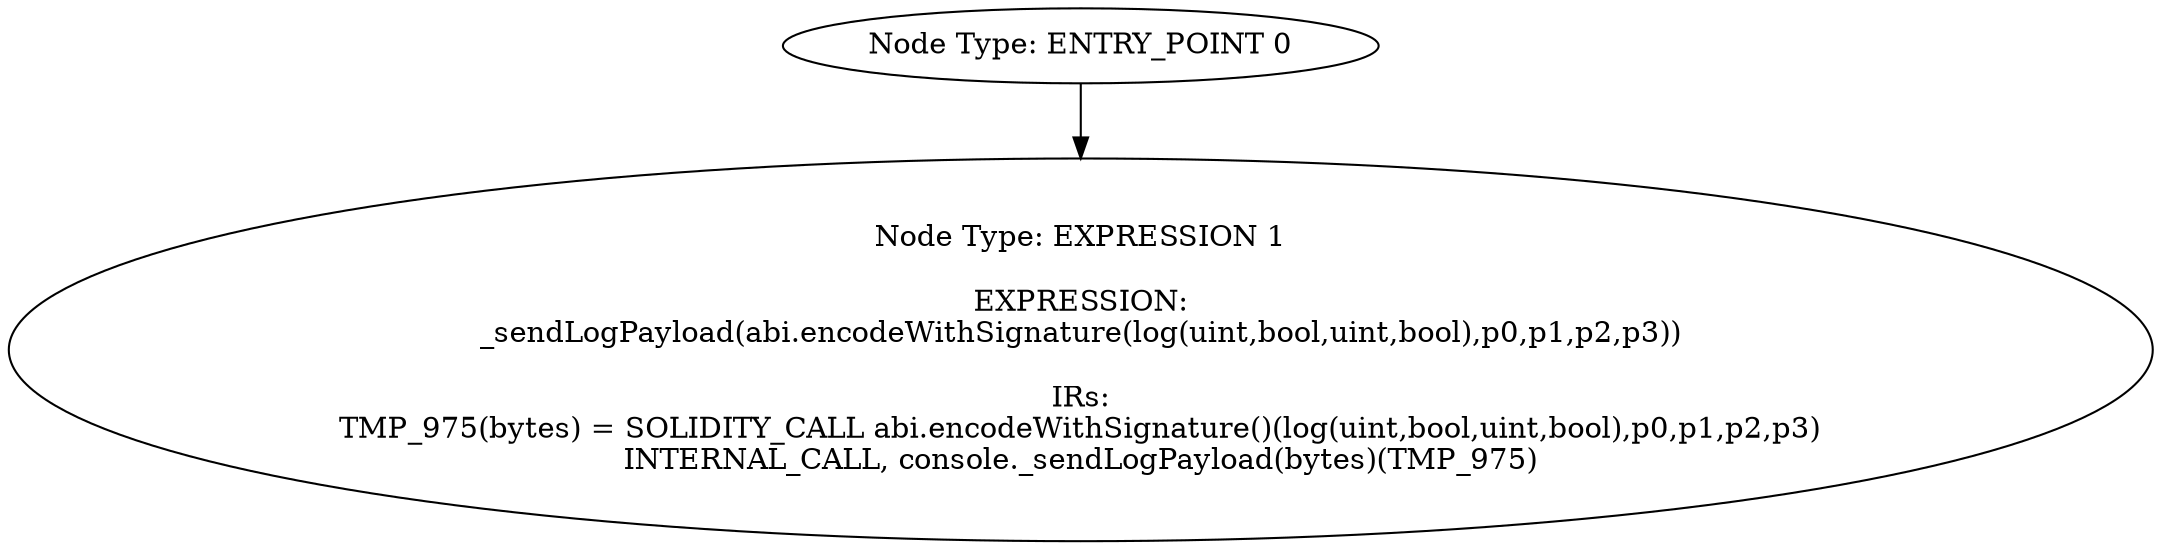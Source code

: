 digraph{
0[label="Node Type: ENTRY_POINT 0
"];
0->1;
1[label="Node Type: EXPRESSION 1

EXPRESSION:
_sendLogPayload(abi.encodeWithSignature(log(uint,bool,uint,bool),p0,p1,p2,p3))

IRs:
TMP_975(bytes) = SOLIDITY_CALL abi.encodeWithSignature()(log(uint,bool,uint,bool),p0,p1,p2,p3)
INTERNAL_CALL, console._sendLogPayload(bytes)(TMP_975)"];
}
